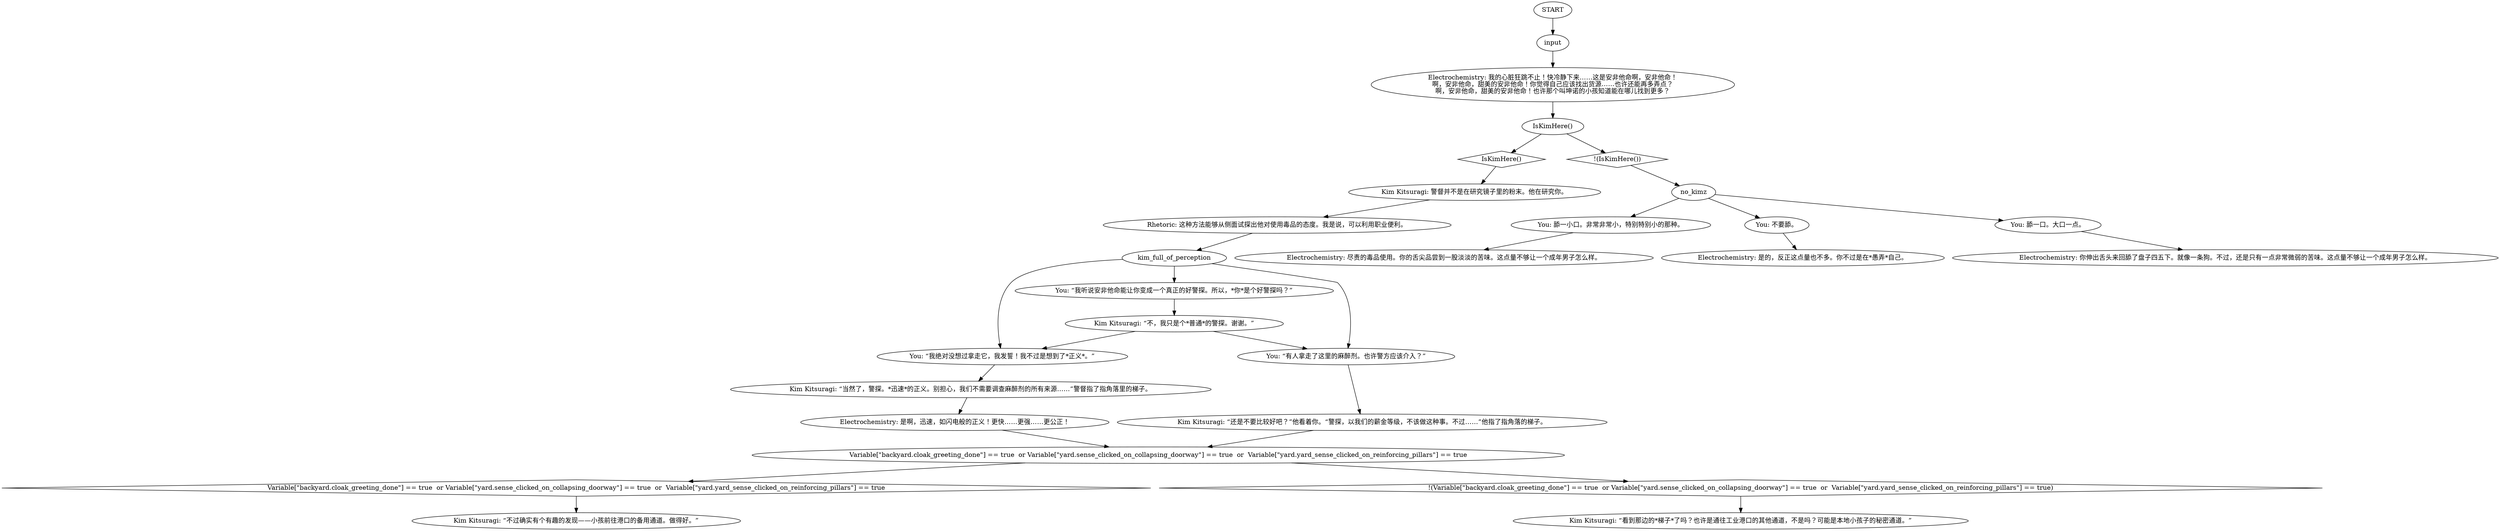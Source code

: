 # SHACK ORB / elchem with kim
# Discussing the speed with Kim.
# ==================================================
digraph G {
	  0 [label="START"];
	  1 [label="input"];
	  2 [label="You: 舔一口。大口一点。"];
	  4 [label="no_kimz"];
	  5 [label="Electrochemistry: 是的，反正这点量也不多。你不过是在*愚弄*自己。"];
	  6 [label="Kim Kitsuragi: “不过确实有个有趣的发现——小孩前往港口的备用通道。做得好。”"];
	  7 [label="You: “我绝对没想过拿走它，我发誓！我不过是想到了*正义*。”"];
	  8 [label="Variable[\"backyard.cloak_greeting_done\"] == true  or Variable[\"yard.sense_clicked_on_collapsing_doorway\"] == true  or  Variable[\"yard.yard_sense_clicked_on_reinforcing_pillars\"] == true"];
	  9 [label="Variable[\"backyard.cloak_greeting_done\"] == true  or Variable[\"yard.sense_clicked_on_collapsing_doorway\"] == true  or  Variable[\"yard.yard_sense_clicked_on_reinforcing_pillars\"] == true", shape=diamond];
	  10 [label="!(Variable[\"backyard.cloak_greeting_done\"] == true  or Variable[\"yard.sense_clicked_on_collapsing_doorway\"] == true  or  Variable[\"yard.yard_sense_clicked_on_reinforcing_pillars\"] == true)", shape=diamond];
	  11 [label="Kim Kitsuragi: “还是不要比较好吧？”他看着你。“警探，以我们的薪金等级，不该做这种事。不过……”他指了指角落的梯子。"];
	  12 [label="Electrochemistry: 我的心脏狂跳不止！快冷静下来……这是安非他命啊，安非他命！\n啊，安非他命，甜美的安非他命！你觉得自己应该找出货源……也许还能再多弄点？\n啊，安非他命，甜美的安非他命！也许那个叫坤诺的小孩知道能在哪儿找到更多？"];
	  13 [label="You: 舔一小口。非常非常小，特别特别小的那种。"];
	  14 [label="Kim Kitsuragi: “当然了，警探。*迅速*的正义。别担心，我们不需要调查麻醉剂的所有来源……”警督指了指角落里的梯子。"];
	  15 [label="Kim Kitsuragi: “看到那边的*梯子*了吗？也许是通往工业港口的其他通道，不是吗？可能是本地小孩子的秘密通道。”"];
	  16 [label="Electrochemistry: 尽责的毒品使用。你的舌尖品尝到一股淡淡的苦味。这点量不够让一个成年男子怎么样。"];
	  17 [label="You: “有人拿走了这里的麻醉剂。也许警方应该介入？”"];
	  18 [label="You: 不要舔。"];
	  19 [label="Kim Kitsuragi: 警督并不是在研究镜子里的粉末。他在研究你。"];
	  20 [label="IsKimHere()"];
	  21 [label="IsKimHere()", shape=diamond];
	  22 [label="!(IsKimHere())", shape=diamond];
	  23 [label="Electrochemistry: 你伸出舌头来回舔了盘子四五下。就像一条狗。不过，还是只有一点非常微弱的苦味。这点量不够让一个成年男子怎么样。"];
	  24 [label="kim_full_of_perception"];
	  25 [label="Rhetoric: 这种方法能够从侧面试探出他对使用毒品的态度。我是说，可以利用职业便利。"];
	  26 [label="You: “我听说安非他命能让你变成一个真正的好警探。所以，*你*是个好警探吗？”"];
	  27 [label="Kim Kitsuragi: “不，我只是个*普通*的警探。谢谢。”"];
	  28 [label="Electrochemistry: 是啊，迅速，如闪电般的正义！更快……更强……更公正！"];
	  0 -> 1
	  1 -> 12
	  2 -> 23
	  4 -> 2
	  4 -> 18
	  4 -> 13
	  7 -> 14
	  8 -> 9
	  8 -> 10
	  9 -> 6
	  10 -> 15
	  11 -> 8
	  12 -> 20
	  13 -> 16
	  14 -> 28
	  17 -> 11
	  18 -> 5
	  19 -> 25
	  20 -> 21
	  20 -> 22
	  21 -> 19
	  22 -> 4
	  24 -> 17
	  24 -> 26
	  24 -> 7
	  25 -> 24
	  26 -> 27
	  27 -> 17
	  27 -> 7
	  28 -> 8
}

